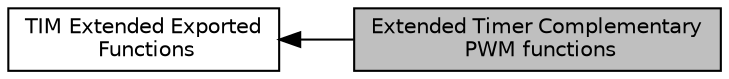digraph "Extended Timer Complementary PWM functions"
{
  edge [fontname="Helvetica",fontsize="10",labelfontname="Helvetica",labelfontsize="10"];
  node [fontname="Helvetica",fontsize="10",shape=box];
  rankdir=LR;
  Node2 [label="TIM Extended Exported\l Functions",height=0.2,width=0.4,color="black", fillcolor="white", style="filled",URL="$group__TIMEx__Exported__Functions.html",tooltip=" "];
  Node1 [label="Extended Timer Complementary\l PWM functions",height=0.2,width=0.4,color="black", fillcolor="grey75", style="filled", fontcolor="black",tooltip="Timer Complementary PWM functions."];
  Node2->Node1 [shape=plaintext, dir="back", style="solid"];
}
